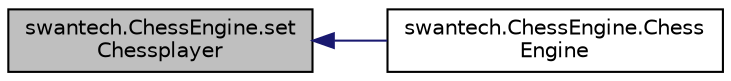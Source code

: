 digraph "swantech.ChessEngine.setChessplayer"
{
  edge [fontname="Helvetica",fontsize="10",labelfontname="Helvetica",labelfontsize="10"];
  node [fontname="Helvetica",fontsize="10",shape=record];
  rankdir="LR";
  Node1 [label="swantech.ChessEngine.set\lChessplayer",height=0.2,width=0.4,color="black", fillcolor="grey75", style="filled", fontcolor="black"];
  Node1 -> Node2 [dir="back",color="midnightblue",fontsize="10",style="solid",fontname="Helvetica"];
  Node2 [label="swantech.ChessEngine.Chess\lEngine",height=0.2,width=0.4,color="black", fillcolor="white", style="filled",URL="$classswantech_1_1_chess_engine.html#a206b7f60195b050af7bf73124a359bd5"];
}
